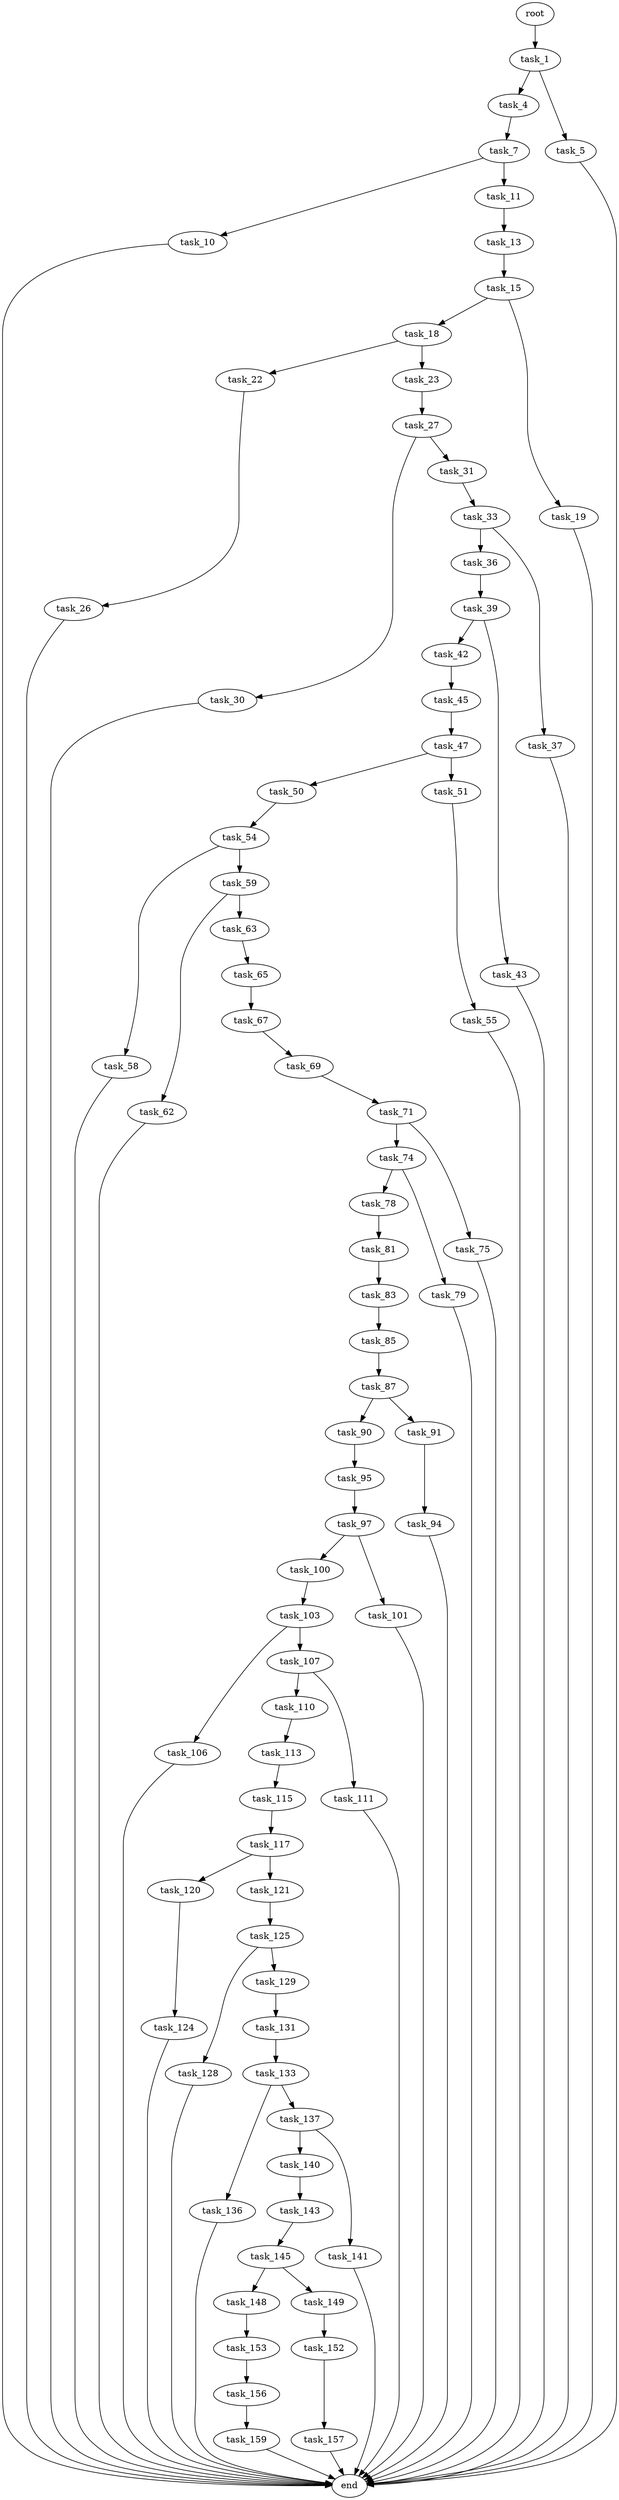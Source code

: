 digraph G {
  root [size="0.000000"];
  task_1 [size="782757789696.000000"];
  task_4 [size="697004558.000000"];
  task_5 [size="8589934592.000000"];
  task_7 [size="1147451896674.000000"];
  end [size="0.000000"];
  task_10 [size="549755813888.000000"];
  task_11 [size="231928233984.000000"];
  task_13 [size="231928233984.000000"];
  task_15 [size="1400032706793.000000"];
  task_18 [size="10658188615.000000"];
  task_19 [size="75037893297.000000"];
  task_22 [size="804481865072.000000"];
  task_23 [size="683162134639.000000"];
  task_26 [size="368293445632.000000"];
  task_27 [size="619908235232.000000"];
  task_30 [size="30179742906.000000"];
  task_31 [size="187494008763.000000"];
  task_33 [size="2418752710.000000"];
  task_36 [size="20765731225.000000"];
  task_37 [size="782757789696.000000"];
  task_39 [size="68719476736.000000"];
  task_42 [size="1050197694448.000000"];
  task_43 [size="39871091901.000000"];
  task_45 [size="2020514415.000000"];
  task_47 [size="33106622266.000000"];
  task_50 [size="316619671472.000000"];
  task_51 [size="217607775814.000000"];
  task_54 [size="853578531000.000000"];
  task_55 [size="18032605210.000000"];
  task_58 [size="782757789696.000000"];
  task_59 [size="2003480610.000000"];
  task_62 [size="11805341058.000000"];
  task_63 [size="1746744324.000000"];
  task_65 [size="30815265792.000000"];
  task_67 [size="12345264657.000000"];
  task_69 [size="8589934592.000000"];
  task_71 [size="231928233984.000000"];
  task_74 [size="11372214833.000000"];
  task_75 [size="134141171328.000000"];
  task_78 [size="2237212129.000000"];
  task_79 [size="134217728000.000000"];
  task_81 [size="231928233984.000000"];
  task_83 [size="1527629564.000000"];
  task_85 [size="134217728000.000000"];
  task_87 [size="81482692224.000000"];
  task_90 [size="17819741554.000000"];
  task_91 [size="68719476736.000000"];
  task_95 [size="231928233984.000000"];
  task_94 [size="667428066774.000000"];
  task_97 [size="28991029248.000000"];
  task_100 [size="63812582514.000000"];
  task_101 [size="284893090815.000000"];
  task_103 [size="1073741824000.000000"];
  task_106 [size="210860607426.000000"];
  task_107 [size="12628047774.000000"];
  task_110 [size="28991029248.000000"];
  task_111 [size="349736057146.000000"];
  task_113 [size="363695452762.000000"];
  task_115 [size="201685384845.000000"];
  task_117 [size="1073741824000.000000"];
  task_120 [size="124990901976.000000"];
  task_121 [size="223795668887.000000"];
  task_124 [size="529559964492.000000"];
  task_125 [size="134217728000.000000"];
  task_128 [size="39108301392.000000"];
  task_129 [size="390601844817.000000"];
  task_131 [size="221381310565.000000"];
  task_133 [size="134217728000.000000"];
  task_136 [size="368293445632.000000"];
  task_137 [size="1180352993.000000"];
  task_140 [size="1073741824000.000000"];
  task_141 [size="31927540299.000000"];
  task_143 [size="203194658376.000000"];
  task_145 [size="27483784948.000000"];
  task_148 [size="468341887705.000000"];
  task_149 [size="9928803950.000000"];
  task_153 [size="549755813888.000000"];
  task_152 [size="6091973315.000000"];
  task_157 [size="672367674.000000"];
  task_156 [size="782757789696.000000"];
  task_159 [size="782757789696.000000"];

  root -> task_1 [size="1.000000"];
  task_1 -> task_4 [size="679477248.000000"];
  task_1 -> task_5 [size="679477248.000000"];
  task_4 -> task_7 [size="33554432.000000"];
  task_5 -> end [size="1.000000"];
  task_7 -> task_10 [size="838860800.000000"];
  task_7 -> task_11 [size="838860800.000000"];
  task_10 -> end [size="1.000000"];
  task_11 -> task_13 [size="301989888.000000"];
  task_13 -> task_15 [size="301989888.000000"];
  task_15 -> task_18 [size="838860800.000000"];
  task_15 -> task_19 [size="838860800.000000"];
  task_18 -> task_22 [size="411041792.000000"];
  task_18 -> task_23 [size="411041792.000000"];
  task_19 -> end [size="1.000000"];
  task_22 -> task_26 [size="679477248.000000"];
  task_23 -> task_27 [size="679477248.000000"];
  task_26 -> end [size="1.000000"];
  task_27 -> task_30 [size="536870912.000000"];
  task_27 -> task_31 [size="536870912.000000"];
  task_30 -> end [size="1.000000"];
  task_31 -> task_33 [size="209715200.000000"];
  task_33 -> task_36 [size="75497472.000000"];
  task_33 -> task_37 [size="75497472.000000"];
  task_36 -> task_39 [size="838860800.000000"];
  task_37 -> end [size="1.000000"];
  task_39 -> task_42 [size="134217728.000000"];
  task_39 -> task_43 [size="134217728.000000"];
  task_42 -> task_45 [size="838860800.000000"];
  task_43 -> end [size="1.000000"];
  task_45 -> task_47 [size="75497472.000000"];
  task_47 -> task_50 [size="838860800.000000"];
  task_47 -> task_51 [size="838860800.000000"];
  task_50 -> task_54 [size="536870912.000000"];
  task_51 -> task_55 [size="411041792.000000"];
  task_54 -> task_58 [size="536870912.000000"];
  task_54 -> task_59 [size="536870912.000000"];
  task_55 -> end [size="1.000000"];
  task_58 -> end [size="1.000000"];
  task_59 -> task_62 [size="33554432.000000"];
  task_59 -> task_63 [size="33554432.000000"];
  task_62 -> end [size="1.000000"];
  task_63 -> task_65 [size="33554432.000000"];
  task_65 -> task_67 [size="134217728.000000"];
  task_67 -> task_69 [size="679477248.000000"];
  task_69 -> task_71 [size="33554432.000000"];
  task_71 -> task_74 [size="301989888.000000"];
  task_71 -> task_75 [size="301989888.000000"];
  task_74 -> task_78 [size="209715200.000000"];
  task_74 -> task_79 [size="209715200.000000"];
  task_75 -> end [size="1.000000"];
  task_78 -> task_81 [size="75497472.000000"];
  task_79 -> end [size="1.000000"];
  task_81 -> task_83 [size="301989888.000000"];
  task_83 -> task_85 [size="33554432.000000"];
  task_85 -> task_87 [size="209715200.000000"];
  task_87 -> task_90 [size="134217728.000000"];
  task_87 -> task_91 [size="134217728.000000"];
  task_90 -> task_95 [size="301989888.000000"];
  task_91 -> task_94 [size="134217728.000000"];
  task_95 -> task_97 [size="301989888.000000"];
  task_94 -> end [size="1.000000"];
  task_97 -> task_100 [size="75497472.000000"];
  task_97 -> task_101 [size="75497472.000000"];
  task_100 -> task_103 [size="75497472.000000"];
  task_101 -> end [size="1.000000"];
  task_103 -> task_106 [size="838860800.000000"];
  task_103 -> task_107 [size="838860800.000000"];
  task_106 -> end [size="1.000000"];
  task_107 -> task_110 [size="679477248.000000"];
  task_107 -> task_111 [size="679477248.000000"];
  task_110 -> task_113 [size="75497472.000000"];
  task_111 -> end [size="1.000000"];
  task_113 -> task_115 [size="301989888.000000"];
  task_115 -> task_117 [size="209715200.000000"];
  task_117 -> task_120 [size="838860800.000000"];
  task_117 -> task_121 [size="838860800.000000"];
  task_120 -> task_124 [size="134217728.000000"];
  task_121 -> task_125 [size="838860800.000000"];
  task_124 -> end [size="1.000000"];
  task_125 -> task_128 [size="209715200.000000"];
  task_125 -> task_129 [size="209715200.000000"];
  task_128 -> end [size="1.000000"];
  task_129 -> task_131 [size="679477248.000000"];
  task_131 -> task_133 [size="209715200.000000"];
  task_133 -> task_136 [size="209715200.000000"];
  task_133 -> task_137 [size="209715200.000000"];
  task_136 -> end [size="1.000000"];
  task_137 -> task_140 [size="75497472.000000"];
  task_137 -> task_141 [size="75497472.000000"];
  task_140 -> task_143 [size="838860800.000000"];
  task_141 -> end [size="1.000000"];
  task_143 -> task_145 [size="134217728.000000"];
  task_145 -> task_148 [size="536870912.000000"];
  task_145 -> task_149 [size="536870912.000000"];
  task_148 -> task_153 [size="838860800.000000"];
  task_149 -> task_152 [size="209715200.000000"];
  task_153 -> task_156 [size="536870912.000000"];
  task_152 -> task_157 [size="134217728.000000"];
  task_157 -> end [size="1.000000"];
  task_156 -> task_159 [size="679477248.000000"];
  task_159 -> end [size="1.000000"];
}
